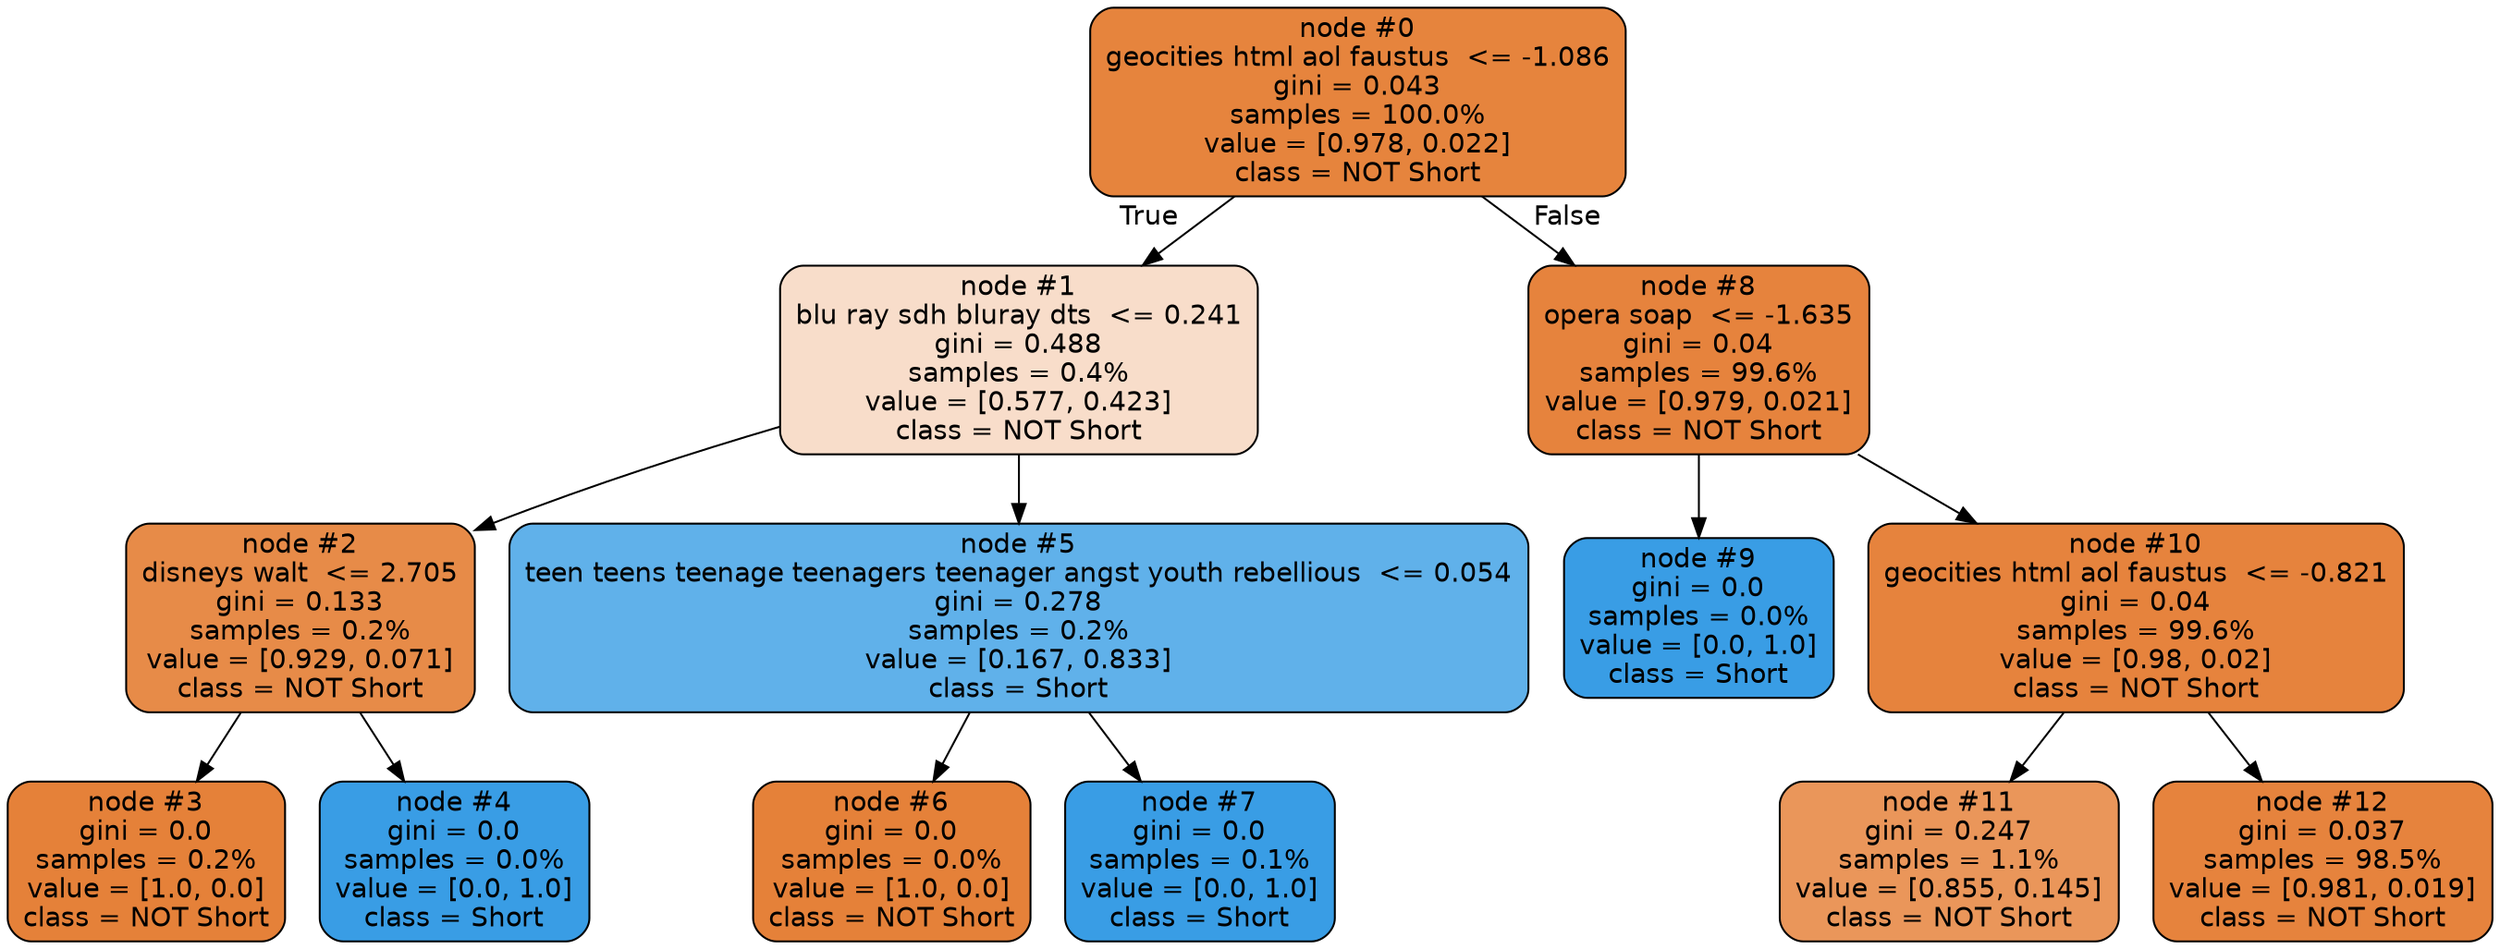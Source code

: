digraph Tree {
node [shape=box, style="filled, rounded", color="black", fontname=helvetica] ;
edge [fontname=helvetica] ;
0 [label="node #0\ngeocities html aol faustus  <= -1.086\ngini = 0.043\nsamples = 100.0%\nvalue = [0.978, 0.022]\nclass = NOT Short", fillcolor="#e58139f9"] ;
1 [label="node #1\nblu ray sdh bluray dts  <= 0.241\ngini = 0.488\nsamples = 0.4%\nvalue = [0.577, 0.423]\nclass = NOT Short", fillcolor="#e5813944"] ;
0 -> 1 [labeldistance=2.5, labelangle=45, headlabel="True"] ;
2 [label="node #2\ndisneys walt  <= 2.705\ngini = 0.133\nsamples = 0.2%\nvalue = [0.929, 0.071]\nclass = NOT Short", fillcolor="#e58139eb"] ;
1 -> 2 ;
3 [label="node #3\ngini = 0.0\nsamples = 0.2%\nvalue = [1.0, 0.0]\nclass = NOT Short", fillcolor="#e58139ff"] ;
2 -> 3 ;
4 [label="node #4\ngini = 0.0\nsamples = 0.0%\nvalue = [0.0, 1.0]\nclass = Short", fillcolor="#399de5ff"] ;
2 -> 4 ;
5 [label="node #5\nteen teens teenage teenagers teenager angst youth rebellious  <= 0.054\ngini = 0.278\nsamples = 0.2%\nvalue = [0.167, 0.833]\nclass = Short", fillcolor="#399de5cc"] ;
1 -> 5 ;
6 [label="node #6\ngini = 0.0\nsamples = 0.0%\nvalue = [1.0, 0.0]\nclass = NOT Short", fillcolor="#e58139ff"] ;
5 -> 6 ;
7 [label="node #7\ngini = 0.0\nsamples = 0.1%\nvalue = [0.0, 1.0]\nclass = Short", fillcolor="#399de5ff"] ;
5 -> 7 ;
8 [label="node #8\nopera soap  <= -1.635\ngini = 0.04\nsamples = 99.6%\nvalue = [0.979, 0.021]\nclass = NOT Short", fillcolor="#e58139fa"] ;
0 -> 8 [labeldistance=2.5, labelangle=-45, headlabel="False"] ;
9 [label="node #9\ngini = 0.0\nsamples = 0.0%\nvalue = [0.0, 1.0]\nclass = Short", fillcolor="#399de5ff"] ;
8 -> 9 ;
10 [label="node #10\ngeocities html aol faustus  <= -0.821\ngini = 0.04\nsamples = 99.6%\nvalue = [0.98, 0.02]\nclass = NOT Short", fillcolor="#e58139fa"] ;
8 -> 10 ;
11 [label="node #11\ngini = 0.247\nsamples = 1.1%\nvalue = [0.855, 0.145]\nclass = NOT Short", fillcolor="#e58139d4"] ;
10 -> 11 ;
12 [label="node #12\ngini = 0.037\nsamples = 98.5%\nvalue = [0.981, 0.019]\nclass = NOT Short", fillcolor="#e58139fa"] ;
10 -> 12 ;
}
